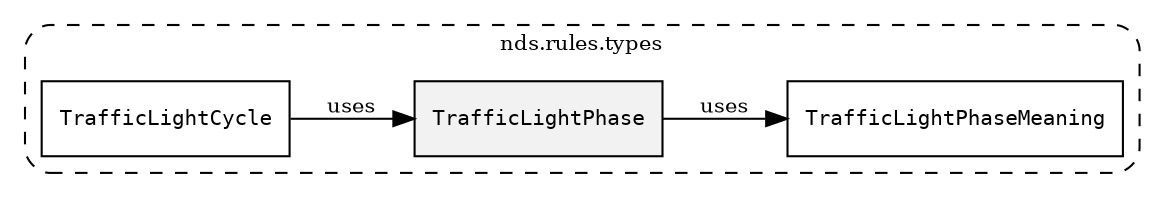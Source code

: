 /**
 * This dot file creates symbol collaboration diagram for TrafficLightPhase.
 */
digraph ZSERIO
{
    node [shape=box, fontsize=10];
    rankdir="LR";
    fontsize=10;
    tooltip="TrafficLightPhase collaboration diagram";

    subgraph "cluster_nds.rules.types"
    {
        style="dashed, rounded";
        label="nds.rules.types";
        tooltip="Package nds.rules.types";
        href="../../../content/packages/nds.rules.types.html#Package-nds-rules-types";
        target="_parent";

        "TrafficLightPhase" [style="filled", fillcolor="#0000000D", target="_parent", label=<<font face="monospace"><table align="center" border="0" cellspacing="0" cellpadding="0"><tr><td href="../../../content/packages/nds.rules.types.html#Structure-TrafficLightPhase" title="Structure defined in nds.rules.types">TrafficLightPhase</td></tr></table></font>>];
        "TrafficLightPhaseMeaning" [target="_parent", label=<<font face="monospace"><table align="center" border="0" cellspacing="0" cellpadding="0"><tr><td href="../../../content/packages/nds.rules.types.html#Enum-TrafficLightPhaseMeaning" title="Enum defined in nds.rules.types">TrafficLightPhaseMeaning</td></tr></table></font>>];
        "TrafficLightCycle" [target="_parent", label=<<font face="monospace"><table align="center" border="0" cellspacing="0" cellpadding="0"><tr><td href="../../../content/packages/nds.rules.types.html#Structure-TrafficLightCycle" title="Structure defined in nds.rules.types">TrafficLightCycle</td></tr></table></font>>];
    }

    "TrafficLightPhase" -> "TrafficLightPhaseMeaning" [label="uses", fontsize=10];
    "TrafficLightCycle" -> "TrafficLightPhase" [label="uses", fontsize=10];
}
